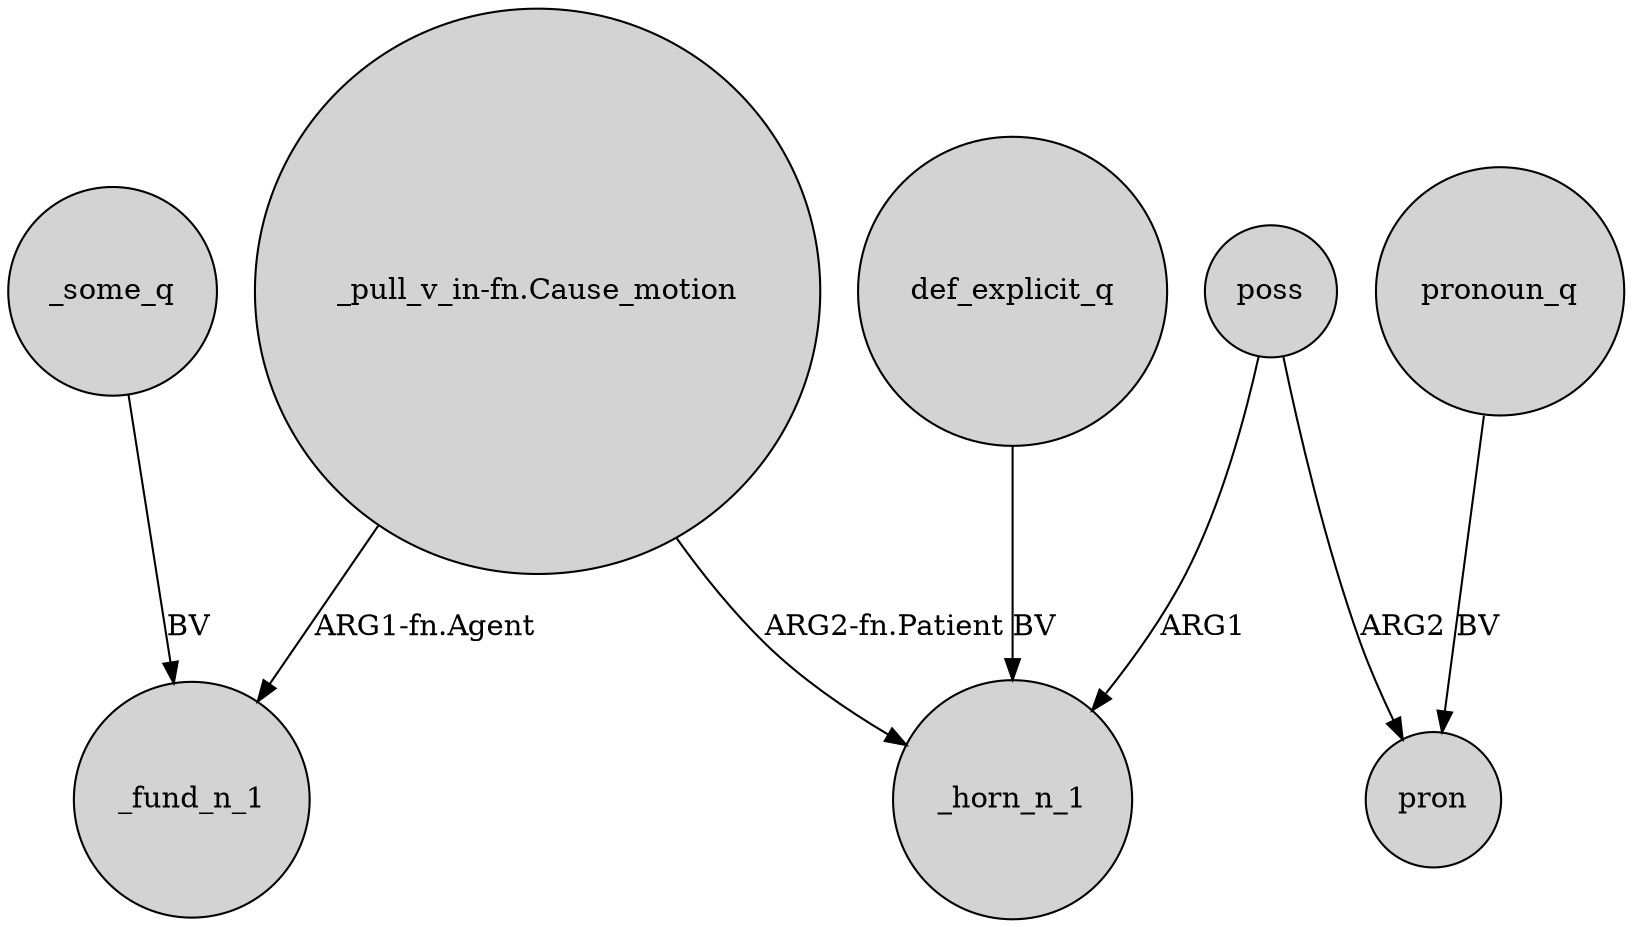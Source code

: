 digraph {
	node [shape=circle style=filled]
	def_explicit_q -> _horn_n_1 [label=BV]
	"_pull_v_in-fn.Cause_motion" -> _fund_n_1 [label="ARG1-fn.Agent"]
	_some_q -> _fund_n_1 [label=BV]
	poss -> pron [label=ARG2]
	"_pull_v_in-fn.Cause_motion" -> _horn_n_1 [label="ARG2-fn.Patient"]
	poss -> _horn_n_1 [label=ARG1]
	pronoun_q -> pron [label=BV]
}

